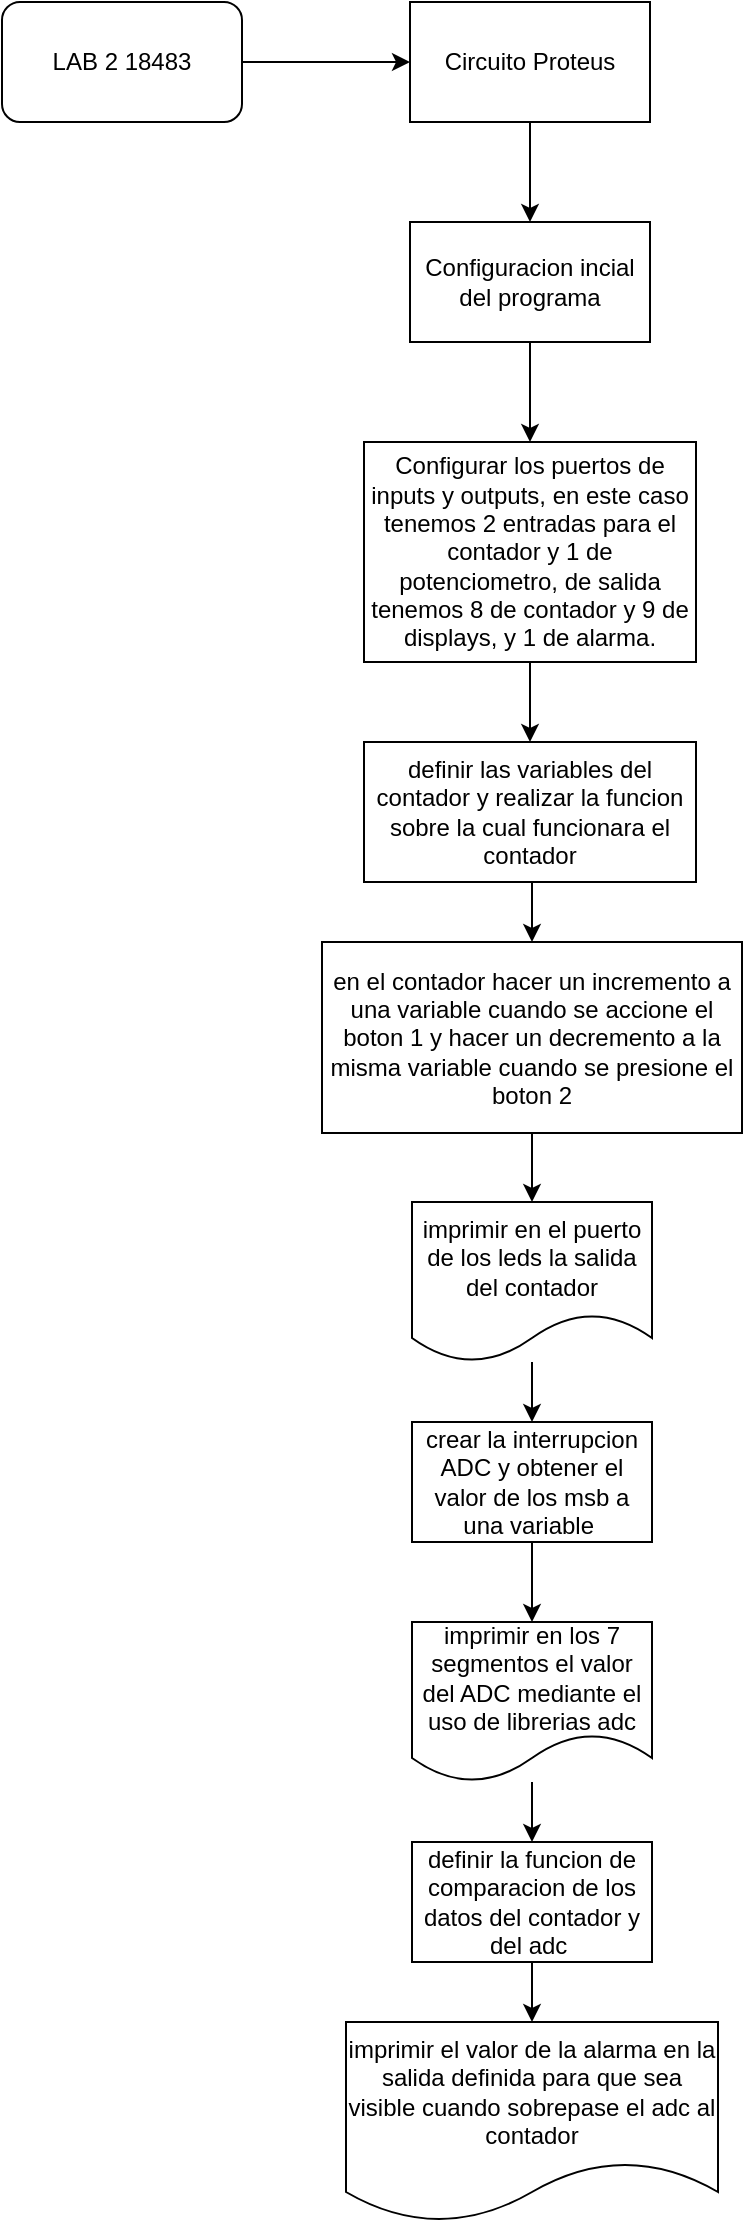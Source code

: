 <mxfile version="14.1.8" type="device"><diagram id="BxrCyx1K6kih-bMqIzFi" name="Página-1"><mxGraphModel dx="1020" dy="1173" grid="1" gridSize="10" guides="1" tooltips="1" connect="1" arrows="1" fold="1" page="1" pageScale="1" pageWidth="827" pageHeight="1169" math="0" shadow="0"><root><mxCell id="0"/><mxCell id="1" parent="0"/><mxCell id="L7hyxPU5N7evgzETaEsi-3" style="edgeStyle=orthogonalEdgeStyle;rounded=0;orthogonalLoop=1;jettySize=auto;html=1;exitX=1;exitY=0.5;exitDx=0;exitDy=0;entryX=0;entryY=0.5;entryDx=0;entryDy=0;" edge="1" parent="1" source="L7hyxPU5N7evgzETaEsi-1" target="L7hyxPU5N7evgzETaEsi-2"><mxGeometry relative="1" as="geometry"/></mxCell><mxCell id="L7hyxPU5N7evgzETaEsi-1" value="LAB 2 18483" style="rounded=1;whiteSpace=wrap;html=1;" vertex="1" parent="1"><mxGeometry x="90" y="40" width="120" height="60" as="geometry"/></mxCell><mxCell id="L7hyxPU5N7evgzETaEsi-7" style="edgeStyle=orthogonalEdgeStyle;rounded=0;orthogonalLoop=1;jettySize=auto;html=1;entryX=0.5;entryY=0;entryDx=0;entryDy=0;" edge="1" parent="1" source="L7hyxPU5N7evgzETaEsi-2" target="L7hyxPU5N7evgzETaEsi-4"><mxGeometry relative="1" as="geometry"/></mxCell><mxCell id="L7hyxPU5N7evgzETaEsi-2" value="Circuito Proteus" style="rounded=0;whiteSpace=wrap;html=1;" vertex="1" parent="1"><mxGeometry x="294" y="40" width="120" height="60" as="geometry"/></mxCell><mxCell id="L7hyxPU5N7evgzETaEsi-8" style="edgeStyle=orthogonalEdgeStyle;rounded=0;orthogonalLoop=1;jettySize=auto;html=1;entryX=0.5;entryY=0;entryDx=0;entryDy=0;" edge="1" parent="1" source="L7hyxPU5N7evgzETaEsi-4" target="L7hyxPU5N7evgzETaEsi-6"><mxGeometry relative="1" as="geometry"/></mxCell><mxCell id="L7hyxPU5N7evgzETaEsi-4" value="Configuracion incial del programa" style="rounded=0;whiteSpace=wrap;html=1;" vertex="1" parent="1"><mxGeometry x="294" y="150" width="120" height="60" as="geometry"/></mxCell><mxCell id="L7hyxPU5N7evgzETaEsi-12" style="edgeStyle=orthogonalEdgeStyle;rounded=0;orthogonalLoop=1;jettySize=auto;html=1;exitX=0.5;exitY=1;exitDx=0;exitDy=0;entryX=0.5;entryY=0;entryDx=0;entryDy=0;" edge="1" parent="1" source="L7hyxPU5N7evgzETaEsi-6" target="L7hyxPU5N7evgzETaEsi-11"><mxGeometry relative="1" as="geometry"/></mxCell><mxCell id="L7hyxPU5N7evgzETaEsi-6" value="Configurar los puertos de inputs y outputs, en este caso tenemos 2 entradas para el contador y 1 de potenciometro, de salida tenemos 8 de contador y 9 de displays, y 1 de alarma." style="rounded=0;whiteSpace=wrap;html=1;" vertex="1" parent="1"><mxGeometry x="271" y="260" width="166" height="110" as="geometry"/></mxCell><mxCell id="L7hyxPU5N7evgzETaEsi-14" style="edgeStyle=orthogonalEdgeStyle;rounded=0;orthogonalLoop=1;jettySize=auto;html=1;exitX=0.5;exitY=1;exitDx=0;exitDy=0;entryX=0.5;entryY=0;entryDx=0;entryDy=0;" edge="1" parent="1" source="L7hyxPU5N7evgzETaEsi-11" target="L7hyxPU5N7evgzETaEsi-13"><mxGeometry relative="1" as="geometry"/></mxCell><mxCell id="L7hyxPU5N7evgzETaEsi-11" value="definir las variables del contador y realizar la funcion sobre la cual funcionara el contador" style="rounded=0;whiteSpace=wrap;html=1;" vertex="1" parent="1"><mxGeometry x="271" y="410" width="166" height="70" as="geometry"/></mxCell><mxCell id="L7hyxPU5N7evgzETaEsi-17" style="edgeStyle=orthogonalEdgeStyle;rounded=0;orthogonalLoop=1;jettySize=auto;html=1;entryX=0.5;entryY=0;entryDx=0;entryDy=0;" edge="1" parent="1" source="L7hyxPU5N7evgzETaEsi-13" target="L7hyxPU5N7evgzETaEsi-16"><mxGeometry relative="1" as="geometry"/></mxCell><mxCell id="L7hyxPU5N7evgzETaEsi-13" value="en el contador hacer un incremento a una variable cuando se accione el boton 1 y hacer un decremento a la misma variable cuando se presione el boton 2" style="rounded=0;whiteSpace=wrap;html=1;" vertex="1" parent="1"><mxGeometry x="250" y="510" width="210" height="95.5" as="geometry"/></mxCell><mxCell id="L7hyxPU5N7evgzETaEsi-19" style="edgeStyle=orthogonalEdgeStyle;rounded=0;orthogonalLoop=1;jettySize=auto;html=1;" edge="1" parent="1" source="L7hyxPU5N7evgzETaEsi-16" target="L7hyxPU5N7evgzETaEsi-18"><mxGeometry relative="1" as="geometry"/></mxCell><mxCell id="L7hyxPU5N7evgzETaEsi-16" value="imprimir en el puerto de los leds la salida del contador" style="shape=document;whiteSpace=wrap;html=1;boundedLbl=1;" vertex="1" parent="1"><mxGeometry x="295" y="640" width="120" height="80" as="geometry"/></mxCell><mxCell id="L7hyxPU5N7evgzETaEsi-21" style="edgeStyle=orthogonalEdgeStyle;rounded=0;orthogonalLoop=1;jettySize=auto;html=1;entryX=0.5;entryY=0;entryDx=0;entryDy=0;" edge="1" parent="1" source="L7hyxPU5N7evgzETaEsi-18" target="L7hyxPU5N7evgzETaEsi-22"><mxGeometry relative="1" as="geometry"><mxPoint x="355" y="850" as="targetPoint"/></mxGeometry></mxCell><mxCell id="L7hyxPU5N7evgzETaEsi-18" value="crear la interrupcion ADC y obtener el valor de los msb a una variable&amp;nbsp;" style="rounded=0;whiteSpace=wrap;html=1;" vertex="1" parent="1"><mxGeometry x="295" y="750" width="120" height="60" as="geometry"/></mxCell><mxCell id="L7hyxPU5N7evgzETaEsi-24" style="edgeStyle=orthogonalEdgeStyle;rounded=0;orthogonalLoop=1;jettySize=auto;html=1;entryX=0.5;entryY=0;entryDx=0;entryDy=0;" edge="1" parent="1" source="L7hyxPU5N7evgzETaEsi-22" target="L7hyxPU5N7evgzETaEsi-23"><mxGeometry relative="1" as="geometry"/></mxCell><mxCell id="L7hyxPU5N7evgzETaEsi-22" value="imprimir en los 7 segmentos el valor del ADC mediante el uso de librerias adc" style="shape=document;whiteSpace=wrap;html=1;boundedLbl=1;" vertex="1" parent="1"><mxGeometry x="295" y="850" width="120" height="80" as="geometry"/></mxCell><mxCell id="L7hyxPU5N7evgzETaEsi-26" style="edgeStyle=orthogonalEdgeStyle;rounded=0;orthogonalLoop=1;jettySize=auto;html=1;entryX=0.5;entryY=0;entryDx=0;entryDy=0;" edge="1" parent="1" source="L7hyxPU5N7evgzETaEsi-23" target="L7hyxPU5N7evgzETaEsi-25"><mxGeometry relative="1" as="geometry"/></mxCell><mxCell id="L7hyxPU5N7evgzETaEsi-23" value="definir la funcion de comparacion de los datos del contador y del adc&amp;nbsp;" style="rounded=0;whiteSpace=wrap;html=1;" vertex="1" parent="1"><mxGeometry x="295" y="960" width="120" height="60" as="geometry"/></mxCell><mxCell id="L7hyxPU5N7evgzETaEsi-25" value="imprimir el valor de la alarma en la salida definida para que sea visible cuando sobrepase el adc al contador" style="shape=document;whiteSpace=wrap;html=1;boundedLbl=1;" vertex="1" parent="1"><mxGeometry x="262" y="1050" width="186" height="100" as="geometry"/></mxCell></root></mxGraphModel></diagram></mxfile>
